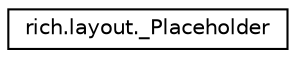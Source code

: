 digraph "Graphical Class Hierarchy"
{
 // LATEX_PDF_SIZE
  edge [fontname="Helvetica",fontsize="10",labelfontname="Helvetica",labelfontsize="10"];
  node [fontname="Helvetica",fontsize="10",shape=record];
  rankdir="LR";
  Node0 [label="rich.layout._Placeholder",height=0.2,width=0.4,color="black", fillcolor="white", style="filled",URL="$classrich_1_1layout_1_1__Placeholder.html",tooltip=" "];
}
